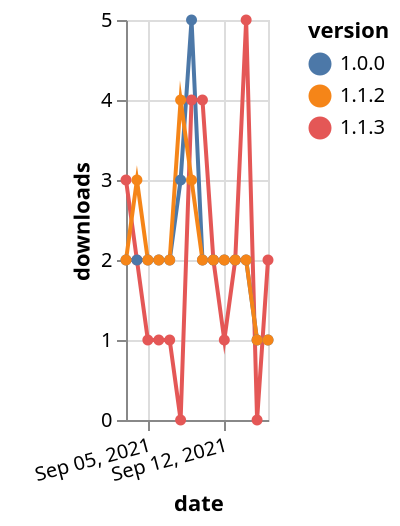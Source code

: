 {"$schema": "https://vega.github.io/schema/vega-lite/v5.json", "description": "A simple bar chart with embedded data.", "data": {"values": [{"date": "2021-09-03", "total": 1531, "delta": 3, "version": "1.1.3"}, {"date": "2021-09-04", "total": 1533, "delta": 2, "version": "1.1.3"}, {"date": "2021-09-05", "total": 1534, "delta": 1, "version": "1.1.3"}, {"date": "2021-09-06", "total": 1535, "delta": 1, "version": "1.1.3"}, {"date": "2021-09-07", "total": 1536, "delta": 1, "version": "1.1.3"}, {"date": "2021-09-08", "total": 1536, "delta": 0, "version": "1.1.3"}, {"date": "2021-09-09", "total": 1540, "delta": 4, "version": "1.1.3"}, {"date": "2021-09-10", "total": 1544, "delta": 4, "version": "1.1.3"}, {"date": "2021-09-11", "total": 1546, "delta": 2, "version": "1.1.3"}, {"date": "2021-09-12", "total": 1547, "delta": 1, "version": "1.1.3"}, {"date": "2021-09-13", "total": 1549, "delta": 2, "version": "1.1.3"}, {"date": "2021-09-14", "total": 1554, "delta": 5, "version": "1.1.3"}, {"date": "2021-09-15", "total": 1554, "delta": 0, "version": "1.1.3"}, {"date": "2021-09-16", "total": 1556, "delta": 2, "version": "1.1.3"}, {"date": "2021-09-03", "total": 4177, "delta": 2, "version": "1.0.0"}, {"date": "2021-09-04", "total": 4179, "delta": 2, "version": "1.0.0"}, {"date": "2021-09-05", "total": 4181, "delta": 2, "version": "1.0.0"}, {"date": "2021-09-06", "total": 4183, "delta": 2, "version": "1.0.0"}, {"date": "2021-09-07", "total": 4185, "delta": 2, "version": "1.0.0"}, {"date": "2021-09-08", "total": 4188, "delta": 3, "version": "1.0.0"}, {"date": "2021-09-09", "total": 4193, "delta": 5, "version": "1.0.0"}, {"date": "2021-09-10", "total": 4195, "delta": 2, "version": "1.0.0"}, {"date": "2021-09-11", "total": 4197, "delta": 2, "version": "1.0.0"}, {"date": "2021-09-12", "total": 4199, "delta": 2, "version": "1.0.0"}, {"date": "2021-09-13", "total": 4201, "delta": 2, "version": "1.0.0"}, {"date": "2021-09-14", "total": 4203, "delta": 2, "version": "1.0.0"}, {"date": "2021-09-15", "total": 4204, "delta": 1, "version": "1.0.0"}, {"date": "2021-09-16", "total": 4205, "delta": 1, "version": "1.0.0"}, {"date": "2021-09-03", "total": 2694, "delta": 2, "version": "1.1.2"}, {"date": "2021-09-04", "total": 2697, "delta": 3, "version": "1.1.2"}, {"date": "2021-09-05", "total": 2699, "delta": 2, "version": "1.1.2"}, {"date": "2021-09-06", "total": 2701, "delta": 2, "version": "1.1.2"}, {"date": "2021-09-07", "total": 2703, "delta": 2, "version": "1.1.2"}, {"date": "2021-09-08", "total": 2707, "delta": 4, "version": "1.1.2"}, {"date": "2021-09-09", "total": 2710, "delta": 3, "version": "1.1.2"}, {"date": "2021-09-10", "total": 2712, "delta": 2, "version": "1.1.2"}, {"date": "2021-09-11", "total": 2714, "delta": 2, "version": "1.1.2"}, {"date": "2021-09-12", "total": 2716, "delta": 2, "version": "1.1.2"}, {"date": "2021-09-13", "total": 2718, "delta": 2, "version": "1.1.2"}, {"date": "2021-09-14", "total": 2720, "delta": 2, "version": "1.1.2"}, {"date": "2021-09-15", "total": 2721, "delta": 1, "version": "1.1.2"}, {"date": "2021-09-16", "total": 2722, "delta": 1, "version": "1.1.2"}]}, "width": "container", "mark": {"type": "line", "point": {"filled": true}}, "encoding": {"x": {"field": "date", "type": "temporal", "timeUnit": "yearmonthdate", "title": "date", "axis": {"labelAngle": -15}}, "y": {"field": "delta", "type": "quantitative", "title": "downloads"}, "color": {"field": "version", "type": "nominal"}, "tooltip": {"field": "delta"}}}